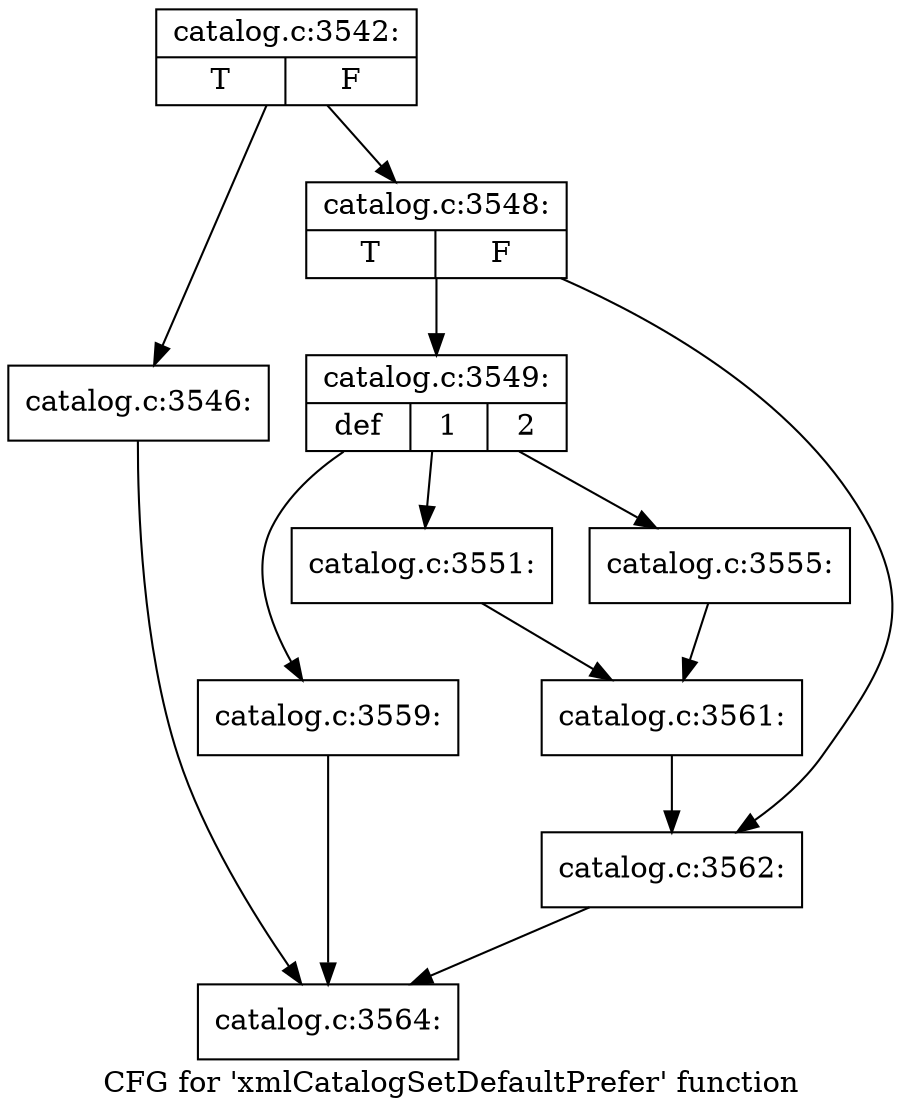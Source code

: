 digraph "CFG for 'xmlCatalogSetDefaultPrefer' function" {
	label="CFG for 'xmlCatalogSetDefaultPrefer' function";

	Node0x393f860 [shape=record,label="{catalog.c:3542:|{<s0>T|<s1>F}}"];
	Node0x393f860 -> Node0x39377d0;
	Node0x393f860 -> Node0x3937820;
	Node0x39377d0 [shape=record,label="{catalog.c:3546:}"];
	Node0x39377d0 -> Node0x3935de0;
	Node0x3937820 [shape=record,label="{catalog.c:3548:|{<s0>T|<s1>F}}"];
	Node0x3937820 -> Node0x3940730;
	Node0x3937820 -> Node0x3940780;
	Node0x3940730 [shape=record,label="{catalog.c:3549:|{<s0>def|<s1>1|<s2>2}}"];
	Node0x3940730 -> Node0x3940af0;
	Node0x3940730 -> Node0x3940e30;
	Node0x3940730 -> Node0x3941360;
	Node0x3940e30 [shape=record,label="{catalog.c:3551:}"];
	Node0x3940e30 -> Node0x3940a10;
	Node0x3941360 [shape=record,label="{catalog.c:3555:}"];
	Node0x3941360 -> Node0x3940a10;
	Node0x3940af0 [shape=record,label="{catalog.c:3559:}"];
	Node0x3940af0 -> Node0x3935de0;
	Node0x3940a10 [shape=record,label="{catalog.c:3561:}"];
	Node0x3940a10 -> Node0x3940780;
	Node0x3940780 [shape=record,label="{catalog.c:3562:}"];
	Node0x3940780 -> Node0x3935de0;
	Node0x3935de0 [shape=record,label="{catalog.c:3564:}"];
}
